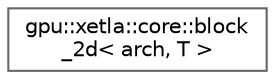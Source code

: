 digraph "Graphical Class Hierarchy"
{
 // LATEX_PDF_SIZE
  bgcolor="transparent";
  edge [fontname=Helvetica,fontsize=10,labelfontname=Helvetica,labelfontsize=10];
  node [fontname=Helvetica,fontsize=10,shape=box,height=0.2,width=0.4];
  rankdir="LR";
  Node0 [id="Node000000",label="gpu::xetla::core::block\l_2d\< arch, T \>",height=0.2,width=0.4,color="grey40", fillcolor="white", style="filled",URL="$classgpu_1_1xetla_1_1core_1_1block__2d.html",tooltip=" "];
}
